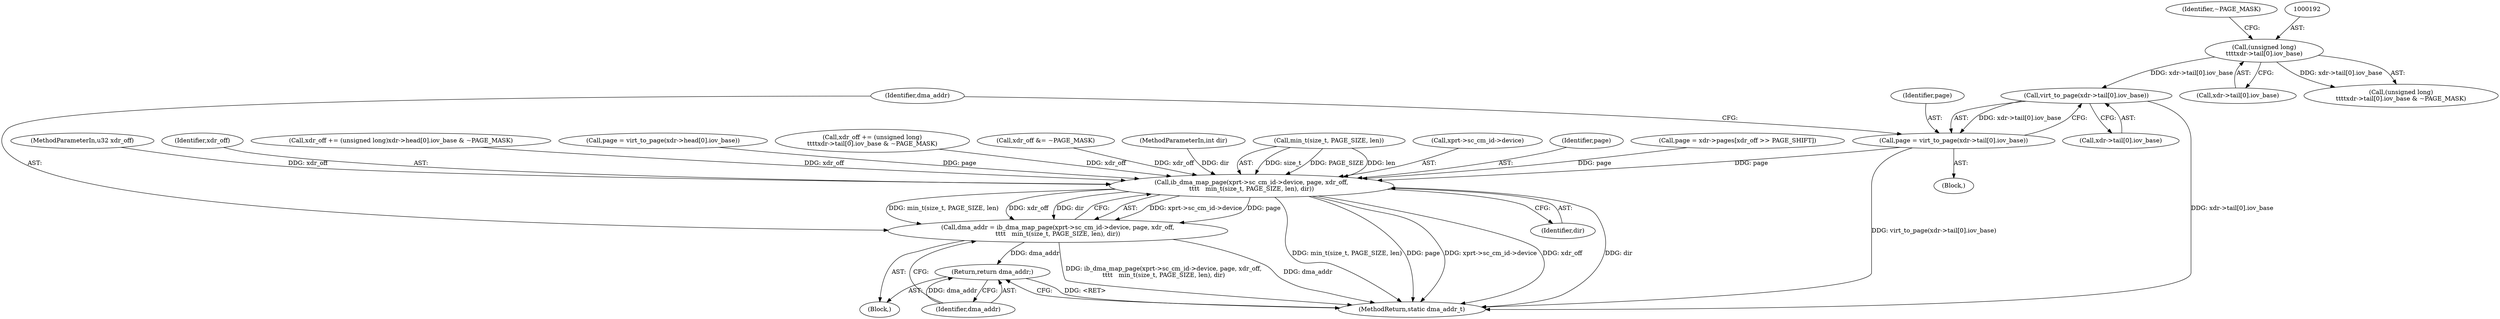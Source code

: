 digraph "1_linux_c70422f760c120480fee4de6c38804c72aa26bc1_31@pointer" {
"1000203" [label="(Call,virt_to_page(xdr->tail[0].iov_base))"];
"1000191" [label="(Call,(unsigned long)\n\t\t\t\txdr->tail[0].iov_base)"];
"1000201" [label="(Call,page = virt_to_page(xdr->tail[0].iov_base))"];
"1000213" [label="(Call,ib_dma_map_page(xprt->sc_cm_id->device, page, xdr_off,\n\t\t\t\t   min_t(size_t, PAGE_SIZE, len), dir))"];
"1000211" [label="(Call,dma_addr = ib_dma_map_page(xprt->sc_cm_id->device, page, xdr_off,\n\t\t\t\t   min_t(size_t, PAGE_SIZE, len), dir))"];
"1000226" [label="(Return,return dma_addr;)"];
"1000214" [label="(Call,xprt->sc_cm_id->device)"];
"1000193" [label="(Call,xdr->tail[0].iov_base)"];
"1000219" [label="(Identifier,page)"];
"1000213" [label="(Call,ib_dma_map_page(xprt->sc_cm_id->device, page, xdr_off,\n\t\t\t\t   min_t(size_t, PAGE_SIZE, len), dir))"];
"1000211" [label="(Call,dma_addr = ib_dma_map_page(xprt->sc_cm_id->device, page, xdr_off,\n\t\t\t\t   min_t(size_t, PAGE_SIZE, len), dir))"];
"1000200" [label="(Identifier,~PAGE_MASK)"];
"1000202" [label="(Identifier,page)"];
"1000169" [label="(Call,page = xdr->pages[xdr_off >> PAGE_SHIFT])"];
"1000106" [label="(MethodParameterIn,u32 xdr_off)"];
"1000212" [label="(Identifier,dma_addr)"];
"1000203" [label="(Call,virt_to_page(xdr->tail[0].iov_base))"];
"1000201" [label="(Call,page = virt_to_page(xdr->tail[0].iov_base))"];
"1000220" [label="(Identifier,xdr_off)"];
"1000226" [label="(Return,return dma_addr;)"];
"1000123" [label="(Call,xdr_off += (unsigned long)xdr->head[0].iov_base & ~PAGE_MASK)"];
"1000136" [label="(Call,page = virt_to_page(xdr->head[0].iov_base))"];
"1000228" [label="(MethodReturn,static dma_addr_t)"];
"1000191" [label="(Call,(unsigned long)\n\t\t\t\txdr->tail[0].iov_base)"];
"1000188" [label="(Call,xdr_off += (unsigned long)\n\t\t\t\txdr->tail[0].iov_base & ~PAGE_MASK)"];
"1000227" [label="(Identifier,dma_addr)"];
"1000190" [label="(Call,(unsigned long)\n\t\t\t\txdr->tail[0].iov_base & ~PAGE_MASK)"];
"1000109" [label="(Block,)"];
"1000178" [label="(Call,xdr_off &= ~PAGE_MASK)"];
"1000225" [label="(Identifier,dir)"];
"1000204" [label="(Call,xdr->tail[0].iov_base)"];
"1000182" [label="(Block,)"];
"1000108" [label="(MethodParameterIn,int dir)"];
"1000221" [label="(Call,min_t(size_t, PAGE_SIZE, len))"];
"1000203" -> "1000201"  [label="AST: "];
"1000203" -> "1000204"  [label="CFG: "];
"1000204" -> "1000203"  [label="AST: "];
"1000201" -> "1000203"  [label="CFG: "];
"1000203" -> "1000228"  [label="DDG: xdr->tail[0].iov_base"];
"1000203" -> "1000201"  [label="DDG: xdr->tail[0].iov_base"];
"1000191" -> "1000203"  [label="DDG: xdr->tail[0].iov_base"];
"1000191" -> "1000190"  [label="AST: "];
"1000191" -> "1000193"  [label="CFG: "];
"1000192" -> "1000191"  [label="AST: "];
"1000193" -> "1000191"  [label="AST: "];
"1000200" -> "1000191"  [label="CFG: "];
"1000191" -> "1000190"  [label="DDG: xdr->tail[0].iov_base"];
"1000201" -> "1000182"  [label="AST: "];
"1000202" -> "1000201"  [label="AST: "];
"1000212" -> "1000201"  [label="CFG: "];
"1000201" -> "1000228"  [label="DDG: virt_to_page(xdr->tail[0].iov_base)"];
"1000201" -> "1000213"  [label="DDG: page"];
"1000213" -> "1000211"  [label="AST: "];
"1000213" -> "1000225"  [label="CFG: "];
"1000214" -> "1000213"  [label="AST: "];
"1000219" -> "1000213"  [label="AST: "];
"1000220" -> "1000213"  [label="AST: "];
"1000221" -> "1000213"  [label="AST: "];
"1000225" -> "1000213"  [label="AST: "];
"1000211" -> "1000213"  [label="CFG: "];
"1000213" -> "1000228"  [label="DDG: dir"];
"1000213" -> "1000228"  [label="DDG: min_t(size_t, PAGE_SIZE, len)"];
"1000213" -> "1000228"  [label="DDG: page"];
"1000213" -> "1000228"  [label="DDG: xprt->sc_cm_id->device"];
"1000213" -> "1000228"  [label="DDG: xdr_off"];
"1000213" -> "1000211"  [label="DDG: xprt->sc_cm_id->device"];
"1000213" -> "1000211"  [label="DDG: page"];
"1000213" -> "1000211"  [label="DDG: min_t(size_t, PAGE_SIZE, len)"];
"1000213" -> "1000211"  [label="DDG: xdr_off"];
"1000213" -> "1000211"  [label="DDG: dir"];
"1000169" -> "1000213"  [label="DDG: page"];
"1000136" -> "1000213"  [label="DDG: page"];
"1000178" -> "1000213"  [label="DDG: xdr_off"];
"1000188" -> "1000213"  [label="DDG: xdr_off"];
"1000123" -> "1000213"  [label="DDG: xdr_off"];
"1000106" -> "1000213"  [label="DDG: xdr_off"];
"1000221" -> "1000213"  [label="DDG: size_t"];
"1000221" -> "1000213"  [label="DDG: PAGE_SIZE"];
"1000221" -> "1000213"  [label="DDG: len"];
"1000108" -> "1000213"  [label="DDG: dir"];
"1000211" -> "1000109"  [label="AST: "];
"1000212" -> "1000211"  [label="AST: "];
"1000227" -> "1000211"  [label="CFG: "];
"1000211" -> "1000228"  [label="DDG: dma_addr"];
"1000211" -> "1000228"  [label="DDG: ib_dma_map_page(xprt->sc_cm_id->device, page, xdr_off,\n\t\t\t\t   min_t(size_t, PAGE_SIZE, len), dir)"];
"1000211" -> "1000226"  [label="DDG: dma_addr"];
"1000226" -> "1000109"  [label="AST: "];
"1000226" -> "1000227"  [label="CFG: "];
"1000227" -> "1000226"  [label="AST: "];
"1000228" -> "1000226"  [label="CFG: "];
"1000226" -> "1000228"  [label="DDG: <RET>"];
"1000227" -> "1000226"  [label="DDG: dma_addr"];
}
